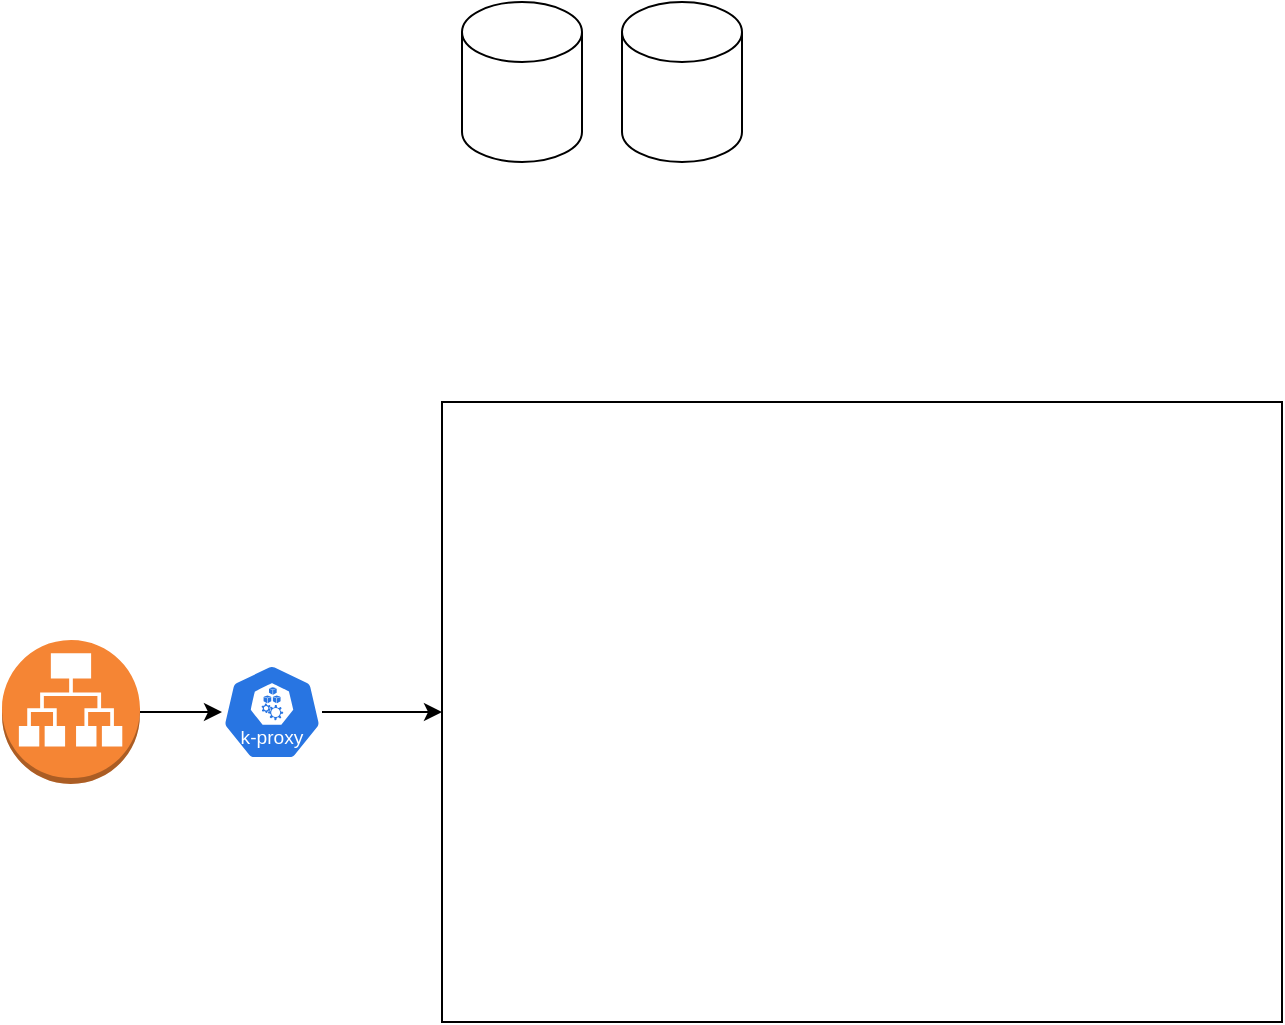 <mxfile version="24.7.7">
  <diagram name="Page-1" id="eN8ytQWlw_846Q22nIcw">
    <mxGraphModel dx="1042" dy="614" grid="1" gridSize="10" guides="1" tooltips="1" connect="1" arrows="1" fold="1" page="1" pageScale="1" pageWidth="850" pageHeight="1100" math="0" shadow="0">
      <root>
        <mxCell id="0" />
        <mxCell id="1" parent="0" />
        <mxCell id="f0-kn7cBye1a83QEso3L-3" value="" style="shape=cylinder3;whiteSpace=wrap;html=1;boundedLbl=1;backgroundOutline=1;size=15;" vertex="1" parent="1">
          <mxGeometry x="430" y="80" width="60" height="80" as="geometry" />
        </mxCell>
        <mxCell id="f0-kn7cBye1a83QEso3L-4" value="" style="shape=cylinder3;whiteSpace=wrap;html=1;boundedLbl=1;backgroundOutline=1;size=15;" vertex="1" parent="1">
          <mxGeometry x="510" y="80" width="60" height="80" as="geometry" />
        </mxCell>
        <mxCell id="f0-kn7cBye1a83QEso3L-9" value="" style="rounded=0;whiteSpace=wrap;html=1;" vertex="1" parent="1">
          <mxGeometry x="420" y="280" width="420" height="310" as="geometry" />
        </mxCell>
        <mxCell id="f0-kn7cBye1a83QEso3L-13" value="" style="edgeStyle=orthogonalEdgeStyle;rounded=0;orthogonalLoop=1;jettySize=auto;html=1;" edge="1" parent="1" source="f0-kn7cBye1a83QEso3L-10" target="f0-kn7cBye1a83QEso3L-9">
          <mxGeometry relative="1" as="geometry" />
        </mxCell>
        <mxCell id="f0-kn7cBye1a83QEso3L-10" value="" style="aspect=fixed;sketch=0;html=1;dashed=0;whitespace=wrap;verticalLabelPosition=bottom;verticalAlign=top;fillColor=#2875E2;strokeColor=#ffffff;points=[[0.005,0.63,0],[0.1,0.2,0],[0.9,0.2,0],[0.5,0,0],[0.995,0.63,0],[0.72,0.99,0],[0.5,1,0],[0.28,0.99,0]];shape=mxgraph.kubernetes.icon2;kubernetesLabel=1;prIcon=k_proxy" vertex="1" parent="1">
          <mxGeometry x="310" y="411" width="50" height="48" as="geometry" />
        </mxCell>
        <mxCell id="f0-kn7cBye1a83QEso3L-12" value="" style="edgeStyle=orthogonalEdgeStyle;rounded=0;orthogonalLoop=1;jettySize=auto;html=1;" edge="1" parent="1" source="f0-kn7cBye1a83QEso3L-11" target="f0-kn7cBye1a83QEso3L-10">
          <mxGeometry relative="1" as="geometry" />
        </mxCell>
        <mxCell id="f0-kn7cBye1a83QEso3L-11" value="" style="outlineConnect=0;dashed=0;verticalLabelPosition=bottom;verticalAlign=top;align=center;html=1;shape=mxgraph.aws3.application_load_balancer;fillColor=#F58534;gradientColor=none;" vertex="1" parent="1">
          <mxGeometry x="200" y="399" width="69" height="72" as="geometry" />
        </mxCell>
      </root>
    </mxGraphModel>
  </diagram>
</mxfile>
